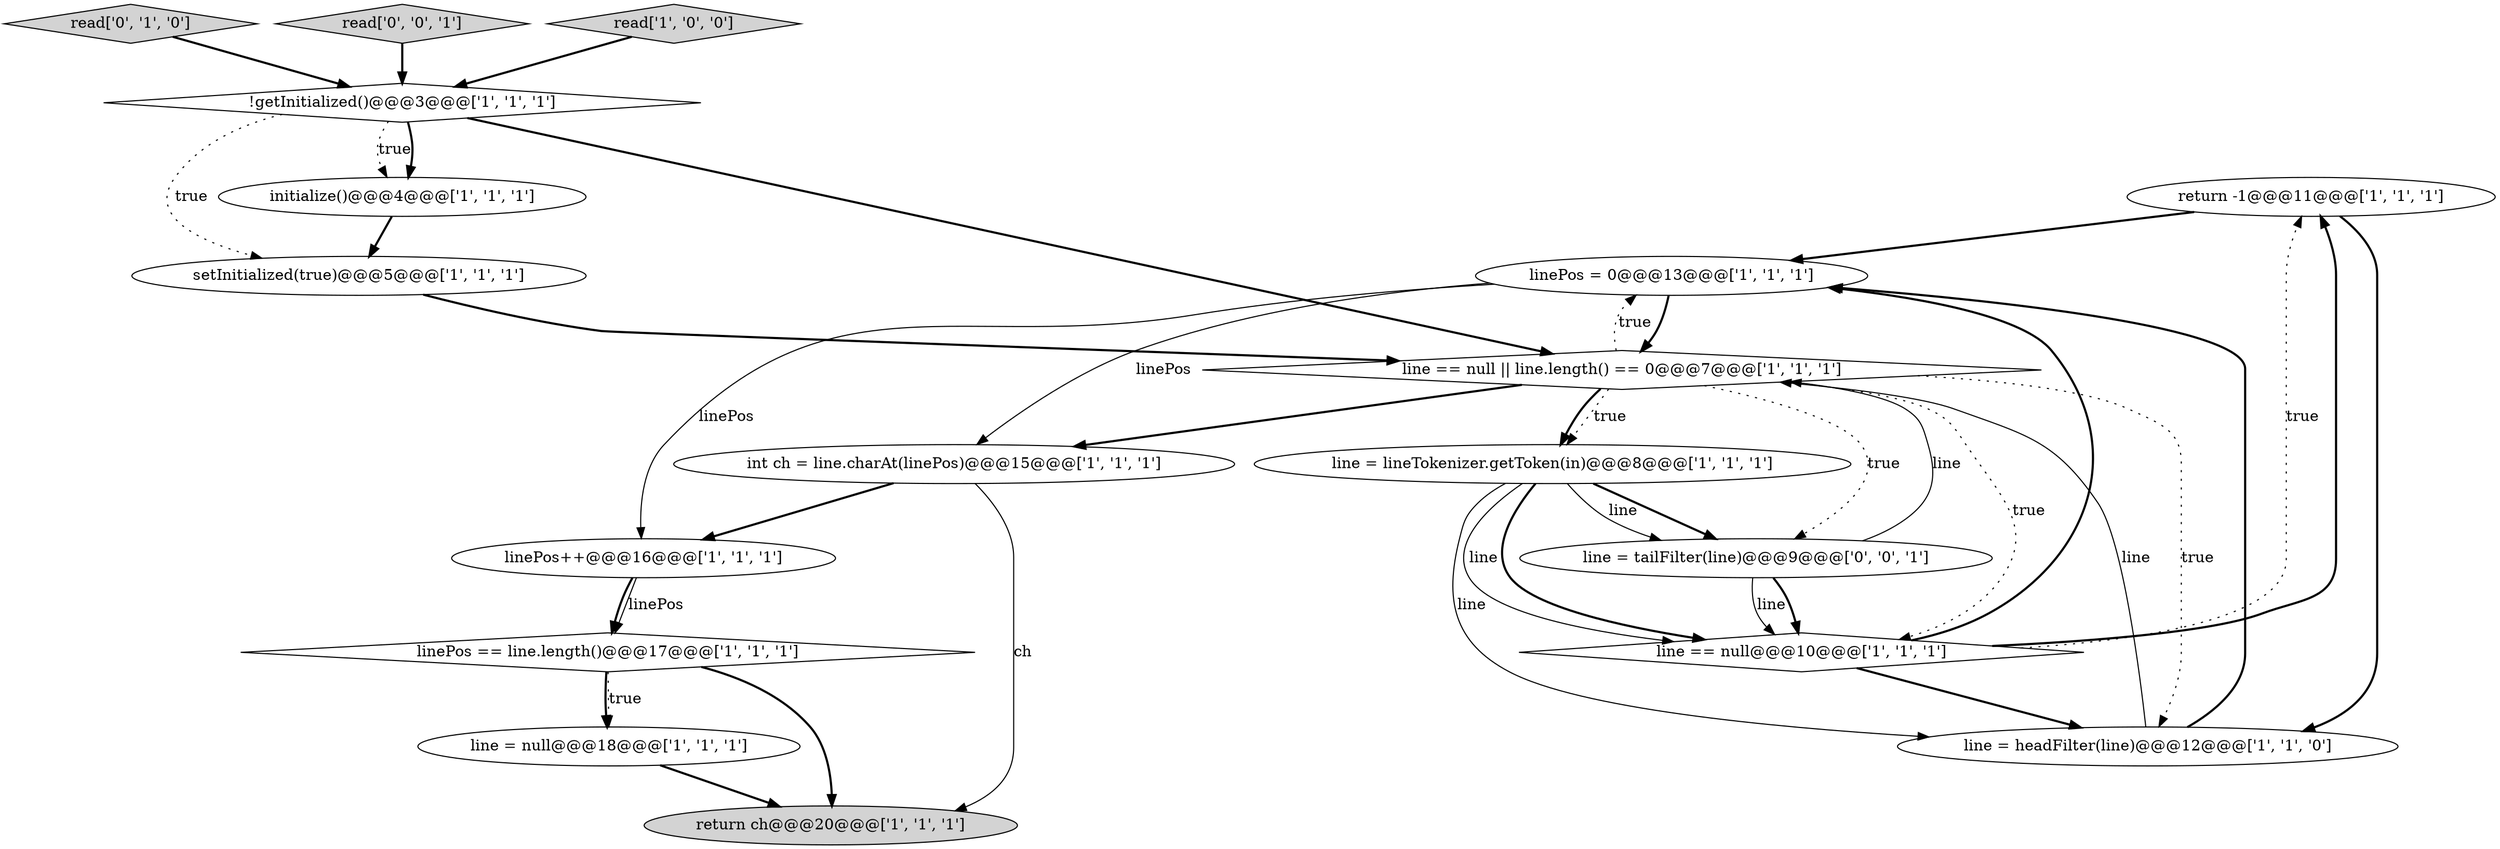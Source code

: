 digraph {
12 [style = filled, label = "return -1@@@11@@@['1', '1', '1']", fillcolor = white, shape = ellipse image = "AAA0AAABBB1BBB"];
16 [style = filled, label = "line = tailFilter(line)@@@9@@@['0', '0', '1']", fillcolor = white, shape = ellipse image = "AAA0AAABBB3BBB"];
0 [style = filled, label = "initialize()@@@4@@@['1', '1', '1']", fillcolor = white, shape = ellipse image = "AAA0AAABBB1BBB"];
7 [style = filled, label = "setInitialized(true)@@@5@@@['1', '1', '1']", fillcolor = white, shape = ellipse image = "AAA0AAABBB1BBB"];
11 [style = filled, label = "int ch = line.charAt(linePos)@@@15@@@['1', '1', '1']", fillcolor = white, shape = ellipse image = "AAA0AAABBB1BBB"];
13 [style = filled, label = "line = null@@@18@@@['1', '1', '1']", fillcolor = white, shape = ellipse image = "AAA0AAABBB1BBB"];
4 [style = filled, label = "line = lineTokenizer.getToken(in)@@@8@@@['1', '1', '1']", fillcolor = white, shape = ellipse image = "AAA0AAABBB1BBB"];
8 [style = filled, label = "linePos = 0@@@13@@@['1', '1', '1']", fillcolor = white, shape = ellipse image = "AAA0AAABBB1BBB"];
15 [style = filled, label = "read['0', '1', '0']", fillcolor = lightgray, shape = diamond image = "AAA0AAABBB2BBB"];
10 [style = filled, label = "linePos == line.length()@@@17@@@['1', '1', '1']", fillcolor = white, shape = diamond image = "AAA0AAABBB1BBB"];
14 [style = filled, label = "line = headFilter(line)@@@12@@@['1', '1', '0']", fillcolor = white, shape = ellipse image = "AAA0AAABBB1BBB"];
9 [style = filled, label = "line == null@@@10@@@['1', '1', '1']", fillcolor = white, shape = diamond image = "AAA0AAABBB1BBB"];
17 [style = filled, label = "read['0', '0', '1']", fillcolor = lightgray, shape = diamond image = "AAA0AAABBB3BBB"];
5 [style = filled, label = "!getInitialized()@@@3@@@['1', '1', '1']", fillcolor = white, shape = diamond image = "AAA0AAABBB1BBB"];
6 [style = filled, label = "line == null || line.length() == 0@@@7@@@['1', '1', '1']", fillcolor = white, shape = diamond image = "AAA0AAABBB1BBB"];
1 [style = filled, label = "linePos++@@@16@@@['1', '1', '1']", fillcolor = white, shape = ellipse image = "AAA0AAABBB1BBB"];
2 [style = filled, label = "return ch@@@20@@@['1', '1', '1']", fillcolor = lightgray, shape = ellipse image = "AAA0AAABBB1BBB"];
3 [style = filled, label = "read['1', '0', '0']", fillcolor = lightgray, shape = diamond image = "AAA0AAABBB1BBB"];
4->16 [style = bold, label=""];
4->9 [style = bold, label=""];
17->5 [style = bold, label=""];
9->12 [style = dotted, label="true"];
11->1 [style = bold, label=""];
4->9 [style = solid, label="line"];
8->6 [style = bold, label=""];
5->0 [style = dotted, label="true"];
9->8 [style = bold, label=""];
15->5 [style = bold, label=""];
11->2 [style = solid, label="ch"];
0->7 [style = bold, label=""];
6->4 [style = bold, label=""];
6->14 [style = dotted, label="true"];
3->5 [style = bold, label=""];
5->6 [style = bold, label=""];
6->4 [style = dotted, label="true"];
10->13 [style = dotted, label="true"];
6->9 [style = dotted, label="true"];
5->0 [style = bold, label=""];
10->13 [style = bold, label=""];
5->7 [style = dotted, label="true"];
6->8 [style = dotted, label="true"];
12->8 [style = bold, label=""];
4->16 [style = solid, label="line"];
6->11 [style = bold, label=""];
16->6 [style = solid, label="line"];
7->6 [style = bold, label=""];
12->14 [style = bold, label=""];
9->14 [style = bold, label=""];
8->11 [style = solid, label="linePos"];
14->6 [style = solid, label="line"];
10->2 [style = bold, label=""];
14->8 [style = bold, label=""];
9->12 [style = bold, label=""];
8->1 [style = solid, label="linePos"];
1->10 [style = bold, label=""];
16->9 [style = solid, label="line"];
1->10 [style = solid, label="linePos"];
16->9 [style = bold, label=""];
6->16 [style = dotted, label="true"];
4->14 [style = solid, label="line"];
13->2 [style = bold, label=""];
}
